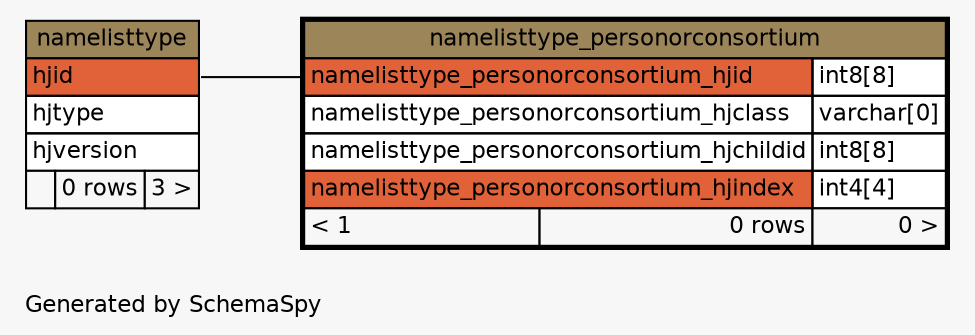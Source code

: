 // dot 2.22.2 on Windows Vista 6.0
// SchemaSpy rev 536
digraph "oneDegreeRelationshipsDiagram" {
  graph [
    rankdir="RL"
    bgcolor="#f7f7f7"
    label="\nGenerated by SchemaSpy"
    labeljust="l"
    nodesep="0.18"
    ranksep="0.46"
    fontname="Helvetica"
    fontsize="11"
  ];
  node [
    fontname="Helvetica"
    fontsize="11"
    shape="plaintext"
  ];
  edge [
    arrowsize="0.8"
  ];
  "namelisttype_personorconsortium":"namelisttype_personorconsortium_hjid":w -> "namelisttype":"hjid":e [arrowhead=none arrowtail=crowodot];
  "namelisttype" [
    label=<
    <TABLE BORDER="0" CELLBORDER="1" CELLSPACING="0" BGCOLOR="#ffffff">
      <TR><TD COLSPAN="3" BGCOLOR="#9b8559" ALIGN="CENTER">namelisttype</TD></TR>
      <TR><TD PORT="hjid" COLSPAN="3" BGCOLOR="#e16239" ALIGN="LEFT">hjid</TD></TR>
      <TR><TD PORT="hjtype" COLSPAN="3" ALIGN="LEFT">hjtype</TD></TR>
      <TR><TD PORT="hjversion" COLSPAN="3" ALIGN="LEFT">hjversion</TD></TR>
      <TR><TD ALIGN="LEFT" BGCOLOR="#f7f7f7">  </TD><TD ALIGN="RIGHT" BGCOLOR="#f7f7f7">0 rows</TD><TD ALIGN="RIGHT" BGCOLOR="#f7f7f7">3 &gt;</TD></TR>
    </TABLE>>
    URL="namelisttype.html"
    tooltip="namelisttype"
  ];
  "namelisttype_personorconsortium" [
    label=<
    <TABLE BORDER="2" CELLBORDER="1" CELLSPACING="0" BGCOLOR="#ffffff">
      <TR><TD COLSPAN="3" BGCOLOR="#9b8559" ALIGN="CENTER">namelisttype_personorconsortium</TD></TR>
      <TR><TD PORT="namelisttype_personorconsortium_hjid" COLSPAN="2" BGCOLOR="#e16239" ALIGN="LEFT">namelisttype_personorconsortium_hjid</TD><TD PORT="namelisttype_personorconsortium_hjid.type" ALIGN="LEFT">int8[8]</TD></TR>
      <TR><TD PORT="namelisttype_personorconsortium_hjclass" COLSPAN="2" ALIGN="LEFT">namelisttype_personorconsortium_hjclass</TD><TD PORT="namelisttype_personorconsortium_hjclass.type" ALIGN="LEFT">varchar[0]</TD></TR>
      <TR><TD PORT="namelisttype_personorconsortium_hjchildid" COLSPAN="2" ALIGN="LEFT">namelisttype_personorconsortium_hjchildid</TD><TD PORT="namelisttype_personorconsortium_hjchildid.type" ALIGN="LEFT">int8[8]</TD></TR>
      <TR><TD PORT="namelisttype_personorconsortium_hjindex" COLSPAN="2" BGCOLOR="#e16239" ALIGN="LEFT">namelisttype_personorconsortium_hjindex</TD><TD PORT="namelisttype_personorconsortium_hjindex.type" ALIGN="LEFT">int4[4]</TD></TR>
      <TR><TD ALIGN="LEFT" BGCOLOR="#f7f7f7">&lt; 1</TD><TD ALIGN="RIGHT" BGCOLOR="#f7f7f7">0 rows</TD><TD ALIGN="RIGHT" BGCOLOR="#f7f7f7">0 &gt;</TD></TR>
    </TABLE>>
    URL="namelisttype_personorconsortium.html"
    tooltip="namelisttype_personorconsortium"
  ];
}
